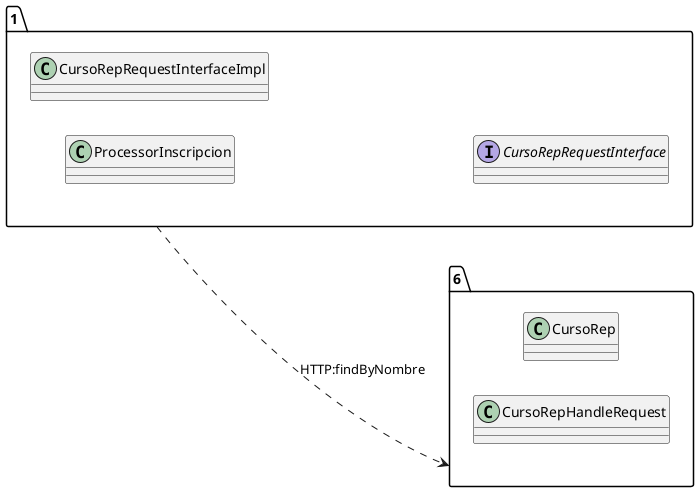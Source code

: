 @startuml 
allow_mixing
left to right direction
package "1"{
class ProcessorInscripcion
class CursoRepRequestInterfaceImpl
interface CursoRepRequestInterface

}
package "6"{
class CursoRep
class CursoRepHandleRequest

}
"1" ..> "6":HTTP:findByNombre
@enduml